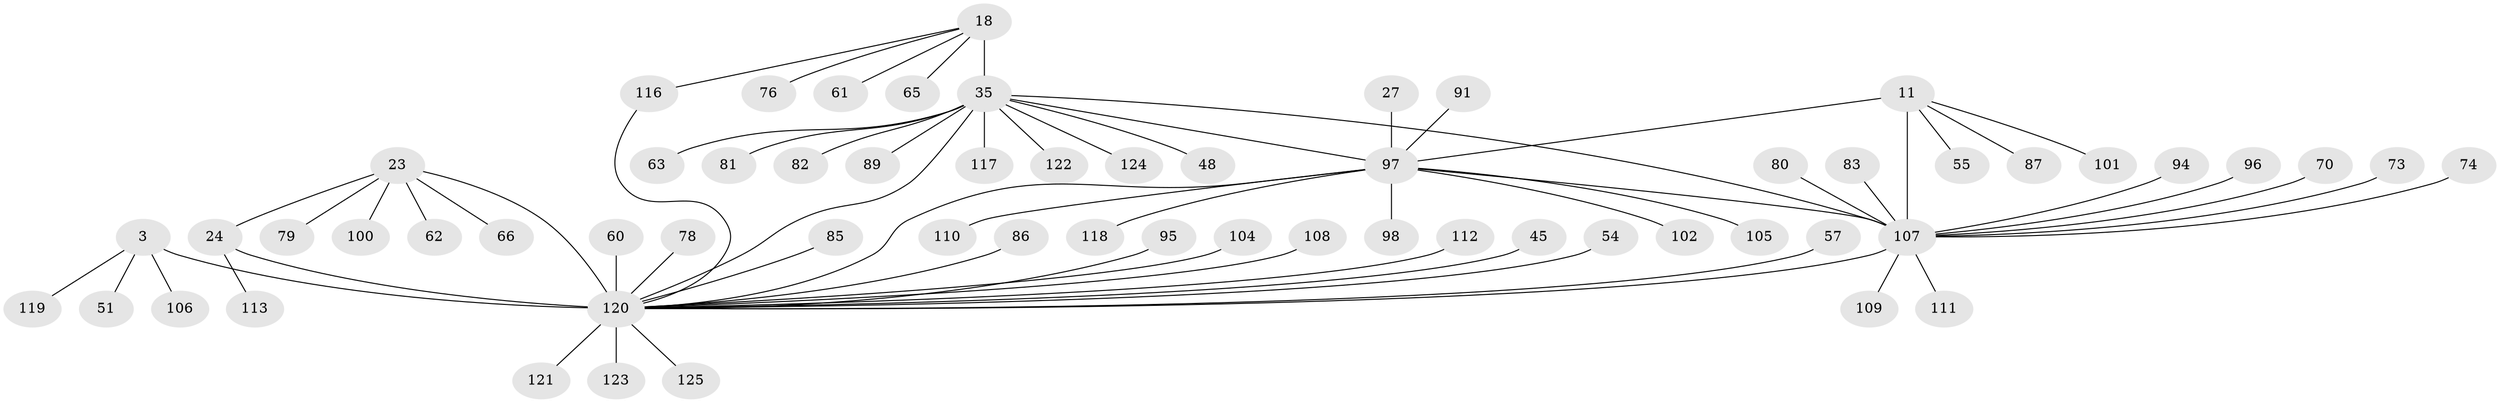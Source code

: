 // original degree distribution, {8: 0.04, 6: 0.032, 10: 0.048, 16: 0.008, 7: 0.032, 11: 0.024, 9: 0.024, 12: 0.008, 5: 0.024, 2: 0.176, 1: 0.576, 3: 0.008}
// Generated by graph-tools (version 1.1) at 2025/55/03/09/25 04:55:13]
// undirected, 62 vertices, 67 edges
graph export_dot {
graph [start="1"]
  node [color=gray90,style=filled];
  3 [super="+2"];
  11 [super="+8"];
  18 [super="+17"];
  23 [super="+21"];
  24 [super="+22"];
  27 [super="+26"];
  35 [super="+16"];
  45;
  48 [super="+47"];
  51;
  54;
  55;
  57;
  60;
  61;
  62 [super="+59"];
  63 [super="+44"];
  65;
  66;
  70;
  73 [super="+72"];
  74;
  76;
  78;
  79;
  80;
  81;
  82;
  83;
  85;
  86;
  87;
  89;
  91;
  94;
  95;
  96;
  97 [super="+75+84+88"];
  98;
  100 [super="+99"];
  101 [super="+52"];
  102;
  104;
  105;
  106;
  107 [super="+68+34+46+50+58"];
  108 [super="+41"];
  109;
  110;
  111;
  112 [super="+31"];
  113 [super="+49"];
  116;
  117 [super="+92"];
  118;
  119;
  120 [super="+103+71+32"];
  121 [super="+115"];
  122;
  123;
  124;
  125 [super="+114"];
  3 -- 106;
  3 -- 51;
  3 -- 119;
  3 -- 120 [weight=9];
  11 -- 55;
  11 -- 87;
  11 -- 101;
  11 -- 107 [weight=8];
  11 -- 97;
  18 -- 61;
  18 -- 76;
  18 -- 116;
  18 -- 65;
  18 -- 35 [weight=8];
  23 -- 24 [weight=4];
  23 -- 66;
  23 -- 79;
  23 -- 62;
  23 -- 100;
  23 -- 120 [weight=4];
  24 -- 113;
  24 -- 120 [weight=4];
  27 -- 97 [weight=8];
  35 -- 97;
  35 -- 107 [weight=3];
  35 -- 48;
  35 -- 81;
  35 -- 82;
  35 -- 117;
  35 -- 120 [weight=2];
  35 -- 89;
  35 -- 122;
  35 -- 124;
  35 -- 63;
  45 -- 120;
  54 -- 120;
  57 -- 120;
  60 -- 120;
  70 -- 107;
  73 -- 107;
  74 -- 107;
  78 -- 120;
  80 -- 107;
  83 -- 107;
  85 -- 120;
  86 -- 120;
  91 -- 97;
  94 -- 107;
  95 -- 120;
  96 -- 107;
  97 -- 98;
  97 -- 102;
  97 -- 105;
  97 -- 107 [weight=2];
  97 -- 110;
  97 -- 118;
  97 -- 120 [weight=2];
  104 -- 120;
  107 -- 109;
  107 -- 111;
  107 -- 120 [weight=2];
  108 -- 120;
  112 -- 120;
  116 -- 120;
  120 -- 121;
  120 -- 123;
  120 -- 125;
}

